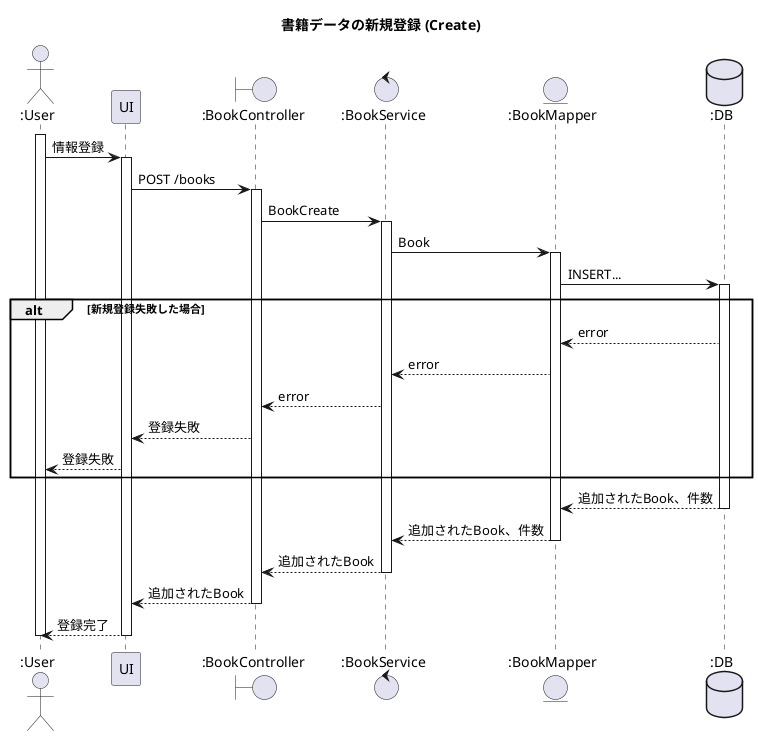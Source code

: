 @startuml registerBook

title 書籍データの新規登録 (Create)

actor ":User" as User
participant "UI" as UI
boundary ":BookController" as BookController
control ":BookService" as BookService
entity ":BookMapper" as BookMapper
database ":DB" as DB

activate User
User -> UI ++ : 情報登録
UI -> BookController ++ : POST /books
BookController -> BookService ++ : BookCreate
BookService -> BookMapper ++ : Book
BookMapper -> DB ++ : INSERT...

alt 新規登録失敗した場合
    DB --> BookMapper : error
    BookMapper --> BookService : error
    BookService --> BookController : error
    BookController --> UI : 登録失敗
    UI --> User : 登録失敗
end

DB --> BookMapper -- : 追加されたBook、件数
BookMapper --> BookService -- : 追加されたBook、件数
BookService --> BookController -- : 追加されたBook
BookController --> UI -- : 追加されたBook
UI --> User -- : 登録完了
deactivate User

@enduml
